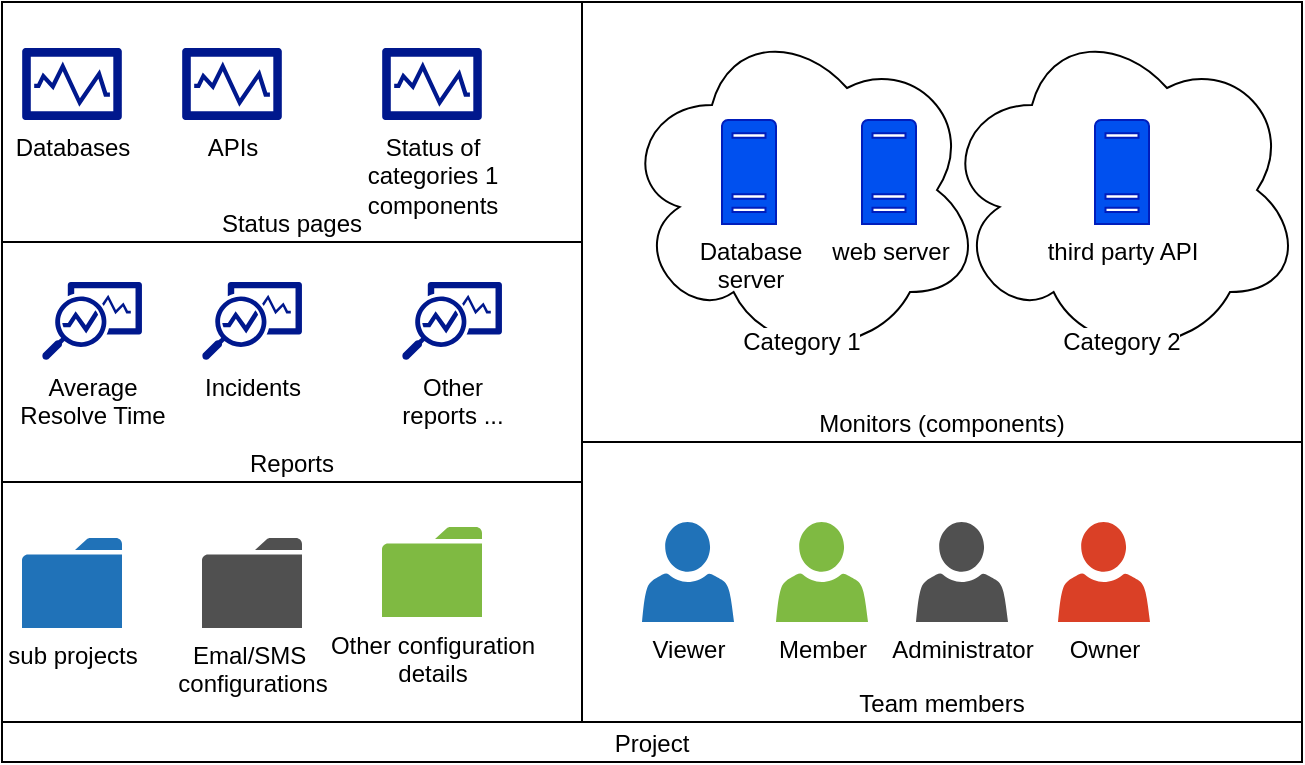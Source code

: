 <mxfile version="13.1.14" type="device"><diagram id="3j40zMsNCfodiNM318Qs" name="Page-1"><mxGraphModel dx="868" dy="445" grid="1" gridSize="10" guides="1" tooltips="1" connect="1" arrows="1" fold="1" page="1" pageScale="1" pageWidth="850" pageHeight="1100" math="0" shadow="0"><root><mxCell id="0"/><mxCell id="1" parent="0"/><mxCell id="aSV8hET1kMK5xCIdRAzQ-10" value="Project" style="rounded=0;whiteSpace=wrap;html=1;labelBackgroundColor=#ffffff;fontColor=#000000;verticalAlign=bottom;" vertex="1" parent="1"><mxGeometry x="200" y="10" width="650" height="380" as="geometry"/></mxCell><mxCell id="aSV8hET1kMK5xCIdRAzQ-9" value="Monitors (components)" style="rounded=0;whiteSpace=wrap;html=1;labelBackgroundColor=#ffffff;fontColor=#000000;verticalAlign=bottom;" vertex="1" parent="1"><mxGeometry x="490" y="10" width="360" height="220" as="geometry"/></mxCell><mxCell id="aSV8hET1kMK5xCIdRAzQ-16" value="" style="group" vertex="1" connectable="0" parent="1"><mxGeometry x="510" y="19" width="180" height="170" as="geometry"/></mxCell><mxCell id="aSV8hET1kMK5xCIdRAzQ-8" value="Category 1" style="ellipse;shape=cloud;whiteSpace=wrap;html=1;fontColor=#000000;verticalAlign=bottom;spacingTop=10;labelBackgroundColor=#ffffff;" vertex="1" parent="aSV8hET1kMK5xCIdRAzQ-16"><mxGeometry width="180" height="170" as="geometry"/></mxCell><mxCell id="aSV8hET1kMK5xCIdRAzQ-6" value="Database&lt;br&gt;server" style="pointerEvents=1;shadow=0;dashed=0;html=1;strokeColor=#001DBC;labelPosition=center;verticalLabelPosition=bottom;verticalAlign=top;outlineConnect=0;align=center;shape=mxgraph.office.servers.physical_host;fillColor=#0050ef;fontColor=#000000;" vertex="1" parent="aSV8hET1kMK5xCIdRAzQ-16"><mxGeometry x="50" y="50" width="27" height="52" as="geometry"/></mxCell><mxCell id="aSV8hET1kMK5xCIdRAzQ-7" value="web server" style="pointerEvents=1;shadow=0;dashed=0;html=1;strokeColor=#001DBC;labelPosition=center;verticalLabelPosition=bottom;verticalAlign=top;outlineConnect=0;align=center;shape=mxgraph.office.servers.physical_host;fillColor=#0050ef;fontColor=#000000;" vertex="1" parent="aSV8hET1kMK5xCIdRAzQ-16"><mxGeometry x="120" y="50" width="27" height="52" as="geometry"/></mxCell><mxCell id="aSV8hET1kMK5xCIdRAzQ-17" value="" style="group" vertex="1" connectable="0" parent="1"><mxGeometry x="670" y="19" width="180" height="170" as="geometry"/></mxCell><mxCell id="aSV8hET1kMK5xCIdRAzQ-14" value="Category 2" style="ellipse;shape=cloud;whiteSpace=wrap;html=1;fontColor=#000000;verticalAlign=bottom;spacingTop=10;labelBackgroundColor=#ffffff;" vertex="1" parent="aSV8hET1kMK5xCIdRAzQ-17"><mxGeometry width="180" height="170" as="geometry"/></mxCell><mxCell id="aSV8hET1kMK5xCIdRAzQ-15" value="third party API" style="pointerEvents=1;shadow=0;dashed=0;html=1;strokeColor=#001DBC;labelPosition=center;verticalLabelPosition=bottom;verticalAlign=top;outlineConnect=0;align=center;shape=mxgraph.office.servers.physical_host;fillColor=#0050ef;fontColor=#000000;" vertex="1" parent="aSV8hET1kMK5xCIdRAzQ-17"><mxGeometry x="76.5" y="50" width="27" height="52" as="geometry"/></mxCell><mxCell id="aSV8hET1kMK5xCIdRAzQ-19" value="Status pages" style="rounded=0;whiteSpace=wrap;html=1;labelBackgroundColor=#ffffff;fontColor=#000000;verticalAlign=bottom;" vertex="1" parent="1"><mxGeometry x="200" y="10" width="290" height="120" as="geometry"/></mxCell><mxCell id="aSV8hET1kMK5xCIdRAzQ-20" value="Databases" style="aspect=fixed;pointerEvents=1;shadow=0;dashed=0;html=1;strokeColor=none;labelPosition=center;verticalLabelPosition=bottom;verticalAlign=top;align=center;fillColor=#00188D;shape=mxgraph.mscae.enterprise.performance_monitor;labelBackgroundColor=#ffffff;fontColor=#000000;" vertex="1" parent="1"><mxGeometry x="210" y="33" width="50" height="36" as="geometry"/></mxCell><mxCell id="aSV8hET1kMK5xCIdRAzQ-21" value="APIs" style="aspect=fixed;pointerEvents=1;shadow=0;dashed=0;html=1;strokeColor=none;labelPosition=center;verticalLabelPosition=bottom;verticalAlign=top;align=center;fillColor=#00188D;shape=mxgraph.mscae.enterprise.performance_monitor;labelBackgroundColor=#ffffff;fontColor=#000000;" vertex="1" parent="1"><mxGeometry x="290" y="33" width="50" height="36" as="geometry"/></mxCell><mxCell id="aSV8hET1kMK5xCIdRAzQ-22" value="Status of&lt;br&gt;categories 1&lt;br&gt;components" style="aspect=fixed;pointerEvents=1;shadow=0;dashed=0;html=1;strokeColor=none;labelPosition=center;verticalLabelPosition=bottom;verticalAlign=top;align=center;fillColor=#00188D;shape=mxgraph.mscae.enterprise.performance_monitor;labelBackgroundColor=#ffffff;fontColor=#000000;" vertex="1" parent="1"><mxGeometry x="390" y="33" width="50" height="36" as="geometry"/></mxCell><mxCell id="aSV8hET1kMK5xCIdRAzQ-24" value="Reports" style="rounded=0;whiteSpace=wrap;html=1;labelBackgroundColor=#ffffff;fontColor=#000000;verticalAlign=bottom;" vertex="1" parent="1"><mxGeometry x="200" y="130" width="290" height="120" as="geometry"/></mxCell><mxCell id="aSV8hET1kMK5xCIdRAzQ-25" value="&lt;span class=&quot;ContentHeader-title Text-color--inherit Text-display--inline Text-fontSize--16 Text-fontWeight--medium Text-lineHeight--28 Text-typeface--base Text-wrap--wrap&quot;&gt;Average &lt;br&gt;Resolve Time&lt;/span&gt;" style="aspect=fixed;pointerEvents=1;shadow=0;dashed=0;html=1;strokeColor=none;labelPosition=center;verticalLabelPosition=bottom;verticalAlign=top;align=center;fillColor=#00188D;shape=mxgraph.mscae.enterprise.monitor_running_apps;labelBackgroundColor=#ffffff;fontColor=#000000;" vertex="1" parent="1"><mxGeometry x="220" y="150" width="50" height="39" as="geometry"/></mxCell><mxCell id="aSV8hET1kMK5xCIdRAzQ-26" value="&lt;span class=&quot;ContentHeader-title Text-color--inherit Text-display--inline Text-fontSize--16 Text-fontWeight--medium Text-lineHeight--28 Text-typeface--base Text-wrap--wrap&quot;&gt;Incidents&lt;/span&gt;" style="aspect=fixed;pointerEvents=1;shadow=0;dashed=0;html=1;strokeColor=none;labelPosition=center;verticalLabelPosition=bottom;verticalAlign=top;align=center;fillColor=#00188D;shape=mxgraph.mscae.enterprise.monitor_running_apps;labelBackgroundColor=#ffffff;fontColor=#000000;" vertex="1" parent="1"><mxGeometry x="300" y="150" width="50" height="39" as="geometry"/></mxCell><mxCell id="aSV8hET1kMK5xCIdRAzQ-27" value="&lt;span class=&quot;ContentHeader-title Text-color--inherit Text-display--inline Text-fontSize--16 Text-fontWeight--medium Text-lineHeight--28 Text-typeface--base Text-wrap--wrap&quot;&gt;Other&lt;br&gt;reports ...&lt;br&gt;&lt;/span&gt;" style="aspect=fixed;pointerEvents=1;shadow=0;dashed=0;html=1;strokeColor=none;labelPosition=center;verticalLabelPosition=bottom;verticalAlign=top;align=center;fillColor=#00188D;shape=mxgraph.mscae.enterprise.monitor_running_apps;labelBackgroundColor=#ffffff;fontColor=#000000;" vertex="1" parent="1"><mxGeometry x="400" y="150" width="50" height="39" as="geometry"/></mxCell><mxCell id="aSV8hET1kMK5xCIdRAzQ-28" value="Team members" style="rounded=0;whiteSpace=wrap;html=1;labelBackgroundColor=#ffffff;fontColor=#000000;verticalAlign=bottom;" vertex="1" parent="1"><mxGeometry x="490" y="230" width="360" height="140" as="geometry"/></mxCell><mxCell id="aSV8hET1kMK5xCIdRAzQ-29" value="Viewer" style="pointerEvents=1;shadow=0;dashed=0;html=1;strokeColor=none;labelPosition=center;verticalLabelPosition=bottom;verticalAlign=top;outlineConnect=0;align=center;shape=mxgraph.office.users.user;fillColor=#2072B8;labelBackgroundColor=#ffffff;fontColor=#000000;" vertex="1" parent="1"><mxGeometry x="520" y="270" width="46" height="50" as="geometry"/></mxCell><mxCell id="aSV8hET1kMK5xCIdRAzQ-30" value="Member" style="pointerEvents=1;shadow=0;dashed=0;html=1;strokeColor=none;labelPosition=center;verticalLabelPosition=bottom;verticalAlign=top;outlineConnect=0;align=center;shape=mxgraph.office.users.user;fillColor=#7FBA42;labelBackgroundColor=#ffffff;fontColor=#000000;" vertex="1" parent="1"><mxGeometry x="587" y="270" width="46" height="50" as="geometry"/></mxCell><mxCell id="aSV8hET1kMK5xCIdRAzQ-31" value="Administrator" style="pointerEvents=1;shadow=0;dashed=0;html=1;strokeColor=none;fillColor=#505050;labelPosition=center;verticalLabelPosition=bottom;verticalAlign=top;outlineConnect=0;align=center;shape=mxgraph.office.users.user;labelBackgroundColor=#ffffff;fontColor=#000000;" vertex="1" parent="1"><mxGeometry x="657" y="270" width="46" height="50" as="geometry"/></mxCell><mxCell id="aSV8hET1kMK5xCIdRAzQ-32" value="Owner" style="pointerEvents=1;shadow=0;dashed=0;html=1;strokeColor=none;labelPosition=center;verticalLabelPosition=bottom;verticalAlign=top;outlineConnect=0;align=center;shape=mxgraph.office.users.user;fillColor=#DA4026;labelBackgroundColor=#ffffff;fontColor=#000000;" vertex="1" parent="1"><mxGeometry x="728" y="270" width="46" height="50" as="geometry"/></mxCell><mxCell id="aSV8hET1kMK5xCIdRAzQ-33" value="" style="rounded=0;whiteSpace=wrap;html=1;labelBackgroundColor=#ffffff;fontColor=#000000;" vertex="1" parent="1"><mxGeometry x="200" y="250" width="290" height="120" as="geometry"/></mxCell><mxCell id="aSV8hET1kMK5xCIdRAzQ-34" value="sub projects" style="pointerEvents=1;shadow=0;dashed=0;html=1;strokeColor=none;labelPosition=center;verticalLabelPosition=bottom;verticalAlign=top;outlineConnect=0;align=center;shape=mxgraph.office.concepts.folder;fillColor=#2072B8;labelBackgroundColor=#ffffff;fontColor=#000000;" vertex="1" parent="1"><mxGeometry x="210" y="278" width="50" height="45" as="geometry"/></mxCell><mxCell id="aSV8hET1kMK5xCIdRAzQ-36" value="Emal/SMS&amp;nbsp;&lt;br&gt;configurations" style="pointerEvents=1;shadow=0;dashed=0;html=1;strokeColor=none;fillColor=#505050;labelPosition=center;verticalLabelPosition=bottom;verticalAlign=top;outlineConnect=0;align=center;shape=mxgraph.office.concepts.folder;labelBackgroundColor=#ffffff;fontColor=#000000;" vertex="1" parent="1"><mxGeometry x="300" y="278" width="50" height="45" as="geometry"/></mxCell><mxCell id="aSV8hET1kMK5xCIdRAzQ-37" value="Other configuration&lt;br&gt;details" style="pointerEvents=1;shadow=0;dashed=0;html=1;strokeColor=none;labelPosition=center;verticalLabelPosition=bottom;verticalAlign=top;outlineConnect=0;align=center;shape=mxgraph.office.concepts.folder;fillColor=#7FBA42;labelBackgroundColor=#ffffff;fontColor=#000000;" vertex="1" parent="1"><mxGeometry x="390" y="272.5" width="50" height="45" as="geometry"/></mxCell></root></mxGraphModel></diagram></mxfile>